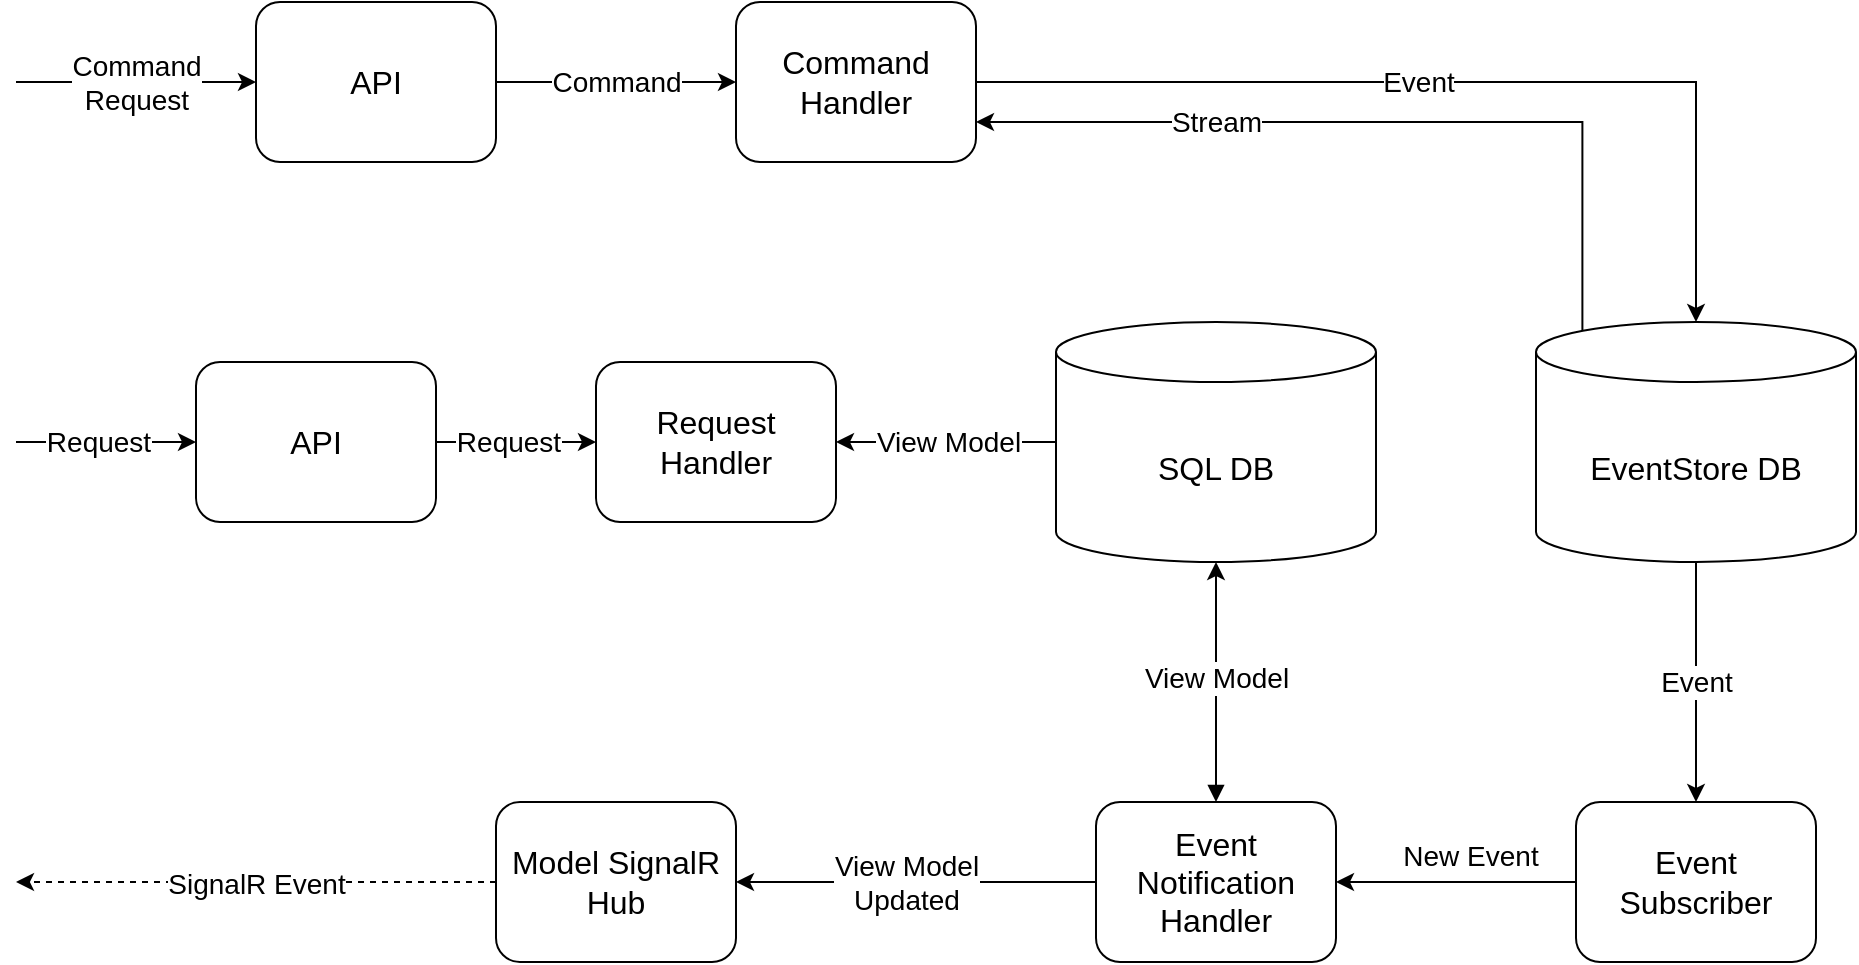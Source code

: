<mxfile version="21.2.1" type="google" pages="2">
  <diagram name="General Architecture" id="VemqHXC9mp9VFTAhGwYH">
    <mxGraphModel dx="1434" dy="796" grid="1" gridSize="10" guides="1" tooltips="1" connect="1" arrows="1" fold="1" page="1" pageScale="1" pageWidth="1169" pageHeight="827" math="0" shadow="0">
      <root>
        <mxCell id="0" />
        <mxCell id="1" parent="0" />
        <mxCell id="JFWoZCtwSThTThSgcWWP-5" style="edgeStyle=orthogonalEdgeStyle;rounded=0;orthogonalLoop=1;jettySize=auto;html=1;entryX=0;entryY=0.5;entryDx=0;entryDy=0;" parent="1" source="JFWoZCtwSThTThSgcWWP-1" target="JFWoZCtwSThTThSgcWWP-4" edge="1">
          <mxGeometry relative="1" as="geometry" />
        </mxCell>
        <mxCell id="JFWoZCtwSThTThSgcWWP-6" value="Command" style="edgeLabel;html=1;align=center;verticalAlign=middle;resizable=0;points=[];fontSize=14;" parent="JFWoZCtwSThTThSgcWWP-5" connectable="0" vertex="1">
          <mxGeometry x="-0.272" relative="1" as="geometry">
            <mxPoint x="16" as="offset" />
          </mxGeometry>
        </mxCell>
        <mxCell id="JFWoZCtwSThTThSgcWWP-1" value="API" style="rounded=1;whiteSpace=wrap;html=1;fontSize=16;" parent="1" vertex="1">
          <mxGeometry x="280" y="160" width="120" height="80" as="geometry" />
        </mxCell>
        <mxCell id="JFWoZCtwSThTThSgcWWP-2" value="" style="endArrow=classic;html=1;rounded=0;entryX=0;entryY=0.5;entryDx=0;entryDy=0;" parent="1" target="JFWoZCtwSThTThSgcWWP-1" edge="1">
          <mxGeometry width="50" height="50" relative="1" as="geometry">
            <mxPoint x="160" y="200" as="sourcePoint" />
            <mxPoint x="170" y="150" as="targetPoint" />
          </mxGeometry>
        </mxCell>
        <mxCell id="JFWoZCtwSThTThSgcWWP-3" value="Command&lt;br&gt;Request" style="edgeLabel;html=1;align=center;verticalAlign=middle;resizable=0;points=[];fontSize=14;" parent="JFWoZCtwSThTThSgcWWP-2" connectable="0" vertex="1">
          <mxGeometry x="-0.138" relative="1" as="geometry">
            <mxPoint x="8" as="offset" />
          </mxGeometry>
        </mxCell>
        <mxCell id="JFWoZCtwSThTThSgcWWP-8" style="edgeStyle=orthogonalEdgeStyle;rounded=0;orthogonalLoop=1;jettySize=auto;html=1;" parent="1" source="JFWoZCtwSThTThSgcWWP-4" target="JFWoZCtwSThTThSgcWWP-7" edge="1">
          <mxGeometry relative="1" as="geometry" />
        </mxCell>
        <mxCell id="JFWoZCtwSThTThSgcWWP-9" value="Event" style="edgeLabel;html=1;align=center;verticalAlign=middle;resizable=0;points=[];fontSize=14;" parent="JFWoZCtwSThTThSgcWWP-8" connectable="0" vertex="1">
          <mxGeometry x="-0.04" y="-1" relative="1" as="geometry">
            <mxPoint x="-10" y="-1" as="offset" />
          </mxGeometry>
        </mxCell>
        <mxCell id="JFWoZCtwSThTThSgcWWP-4" value="Command Handler" style="rounded=1;whiteSpace=wrap;html=1;fontSize=16;" parent="1" vertex="1">
          <mxGeometry x="520" y="160" width="120" height="80" as="geometry" />
        </mxCell>
        <mxCell id="JFWoZCtwSThTThSgcWWP-11" style="edgeStyle=orthogonalEdgeStyle;rounded=0;orthogonalLoop=1;jettySize=auto;html=1;entryX=0.5;entryY=0;entryDx=0;entryDy=0;fontSize=14;exitX=0.5;exitY=1;exitDx=0;exitDy=0;exitPerimeter=0;" parent="1" source="JFWoZCtwSThTThSgcWWP-7" target="JFWoZCtwSThTThSgcWWP-10" edge="1">
          <mxGeometry relative="1" as="geometry" />
        </mxCell>
        <mxCell id="JFWoZCtwSThTThSgcWWP-12" value="Event" style="edgeLabel;html=1;align=center;verticalAlign=middle;resizable=0;points=[];fontSize=14;" parent="JFWoZCtwSThTThSgcWWP-11" connectable="0" vertex="1">
          <mxGeometry x="-0.05" relative="1" as="geometry">
            <mxPoint y="3" as="offset" />
          </mxGeometry>
        </mxCell>
        <mxCell id="5F4dqIV8CcePtzka4CAQ-1" style="edgeStyle=orthogonalEdgeStyle;rounded=0;jumpStyle=arc;orthogonalLoop=1;jettySize=auto;html=1;exitX=0.145;exitY=0;exitDx=0;exitDy=4.35;exitPerimeter=0;entryX=1;entryY=0.75;entryDx=0;entryDy=0;fontSize=14;startArrow=none;startFill=0;" parent="1" source="JFWoZCtwSThTThSgcWWP-7" target="JFWoZCtwSThTThSgcWWP-4" edge="1">
          <mxGeometry relative="1" as="geometry">
            <Array as="points">
              <mxPoint x="943" y="220" />
            </Array>
          </mxGeometry>
        </mxCell>
        <mxCell id="5F4dqIV8CcePtzka4CAQ-2" value="Stream" style="edgeLabel;html=1;align=center;verticalAlign=middle;resizable=0;points=[];fontSize=14;" parent="5F4dqIV8CcePtzka4CAQ-1" connectable="0" vertex="1">
          <mxGeometry x="0.431" y="-2" relative="1" as="geometry">
            <mxPoint x="4" y="2" as="offset" />
          </mxGeometry>
        </mxCell>
        <mxCell id="JFWoZCtwSThTThSgcWWP-7" value="EventStore DB" style="shape=cylinder3;whiteSpace=wrap;html=1;boundedLbl=1;backgroundOutline=1;size=15;fontSize=16;" parent="1" vertex="1">
          <mxGeometry x="920" y="320" width="160" height="120" as="geometry" />
        </mxCell>
        <mxCell id="JFWoZCtwSThTThSgcWWP-16" style="edgeStyle=orthogonalEdgeStyle;rounded=0;orthogonalLoop=1;jettySize=auto;html=1;entryX=1;entryY=0.5;entryDx=0;entryDy=0;fontSize=14;" parent="1" source="JFWoZCtwSThTThSgcWWP-10" target="JFWoZCtwSThTThSgcWWP-13" edge="1">
          <mxGeometry relative="1" as="geometry" />
        </mxCell>
        <mxCell id="JFWoZCtwSThTThSgcWWP-21" value="New Event" style="edgeLabel;html=1;align=center;verticalAlign=middle;resizable=0;points=[];fontSize=14;" parent="JFWoZCtwSThTThSgcWWP-16" connectable="0" vertex="1">
          <mxGeometry x="-0.108" relative="1" as="geometry">
            <mxPoint y="-13" as="offset" />
          </mxGeometry>
        </mxCell>
        <mxCell id="JFWoZCtwSThTThSgcWWP-10" value="Event Subscriber" style="rounded=1;whiteSpace=wrap;html=1;fontSize=16;" parent="1" vertex="1">
          <mxGeometry x="940" y="560" width="120" height="80" as="geometry" />
        </mxCell>
        <mxCell id="JFWoZCtwSThTThSgcWWP-19" style="edgeStyle=orthogonalEdgeStyle;rounded=0;orthogonalLoop=1;jettySize=auto;html=1;entryX=0.5;entryY=1;entryDx=0;entryDy=0;entryPerimeter=0;fontSize=14;startArrow=block;startFill=1;" parent="1" source="JFWoZCtwSThTThSgcWWP-13" target="JFWoZCtwSThTThSgcWWP-18" edge="1">
          <mxGeometry relative="1" as="geometry" />
        </mxCell>
        <mxCell id="JFWoZCtwSThTThSgcWWP-20" value="View Model" style="edgeLabel;html=1;align=center;verticalAlign=middle;resizable=0;points=[];fontSize=14;" parent="JFWoZCtwSThTThSgcWWP-19" connectable="0" vertex="1">
          <mxGeometry x="-0.3" y="4" relative="1" as="geometry">
            <mxPoint x="4" y="-20" as="offset" />
          </mxGeometry>
        </mxCell>
        <mxCell id="JFWoZCtwSThTThSgcWWP-23" style="edgeStyle=orthogonalEdgeStyle;rounded=0;orthogonalLoop=1;jettySize=auto;html=1;entryX=1;entryY=0.5;entryDx=0;entryDy=0;fontSize=14;startArrow=none;startFill=0;exitX=0;exitY=0.5;exitDx=0;exitDy=0;" parent="1" source="JFWoZCtwSThTThSgcWWP-13" target="JFWoZCtwSThTThSgcWWP-22" edge="1">
          <mxGeometry relative="1" as="geometry" />
        </mxCell>
        <mxCell id="JFWoZCtwSThTThSgcWWP-24" value="View Model&lt;br&gt;Updated" style="edgeLabel;html=1;align=center;verticalAlign=middle;resizable=0;points=[];fontSize=14;" parent="JFWoZCtwSThTThSgcWWP-23" connectable="0" vertex="1">
          <mxGeometry x="0.167" y="1" relative="1" as="geometry">
            <mxPoint x="10" y="-1" as="offset" />
          </mxGeometry>
        </mxCell>
        <mxCell id="JFWoZCtwSThTThSgcWWP-13" value="Event Notification Handler" style="rounded=1;whiteSpace=wrap;html=1;fontSize=16;" parent="1" vertex="1">
          <mxGeometry x="700" y="560" width="120" height="80" as="geometry" />
        </mxCell>
        <mxCell id="JFWoZCtwSThTThSgcWWP-31" style="edgeStyle=orthogonalEdgeStyle;rounded=0;orthogonalLoop=1;jettySize=auto;html=1;entryX=1;entryY=0.5;entryDx=0;entryDy=0;fontSize=14;startArrow=none;startFill=0;" parent="1" source="JFWoZCtwSThTThSgcWWP-18" target="JFWoZCtwSThTThSgcWWP-28" edge="1">
          <mxGeometry relative="1" as="geometry" />
        </mxCell>
        <mxCell id="JFWoZCtwSThTThSgcWWP-34" value="View Model" style="edgeLabel;html=1;align=center;verticalAlign=middle;resizable=0;points=[];fontSize=14;" parent="JFWoZCtwSThTThSgcWWP-31" connectable="0" vertex="1">
          <mxGeometry x="-0.24" y="1" relative="1" as="geometry">
            <mxPoint x="-12" y="-1" as="offset" />
          </mxGeometry>
        </mxCell>
        <mxCell id="JFWoZCtwSThTThSgcWWP-18" value="SQL DB" style="shape=cylinder3;whiteSpace=wrap;html=1;boundedLbl=1;backgroundOutline=1;size=15;fontSize=16;" parent="1" vertex="1">
          <mxGeometry x="680" y="320" width="160" height="120" as="geometry" />
        </mxCell>
        <mxCell id="JFWoZCtwSThTThSgcWWP-25" style="edgeStyle=orthogonalEdgeStyle;rounded=0;orthogonalLoop=1;jettySize=auto;html=1;exitX=0;exitY=0.5;exitDx=0;exitDy=0;fontSize=14;startArrow=none;startFill=0;dashed=1;" parent="1" source="JFWoZCtwSThTThSgcWWP-22" edge="1">
          <mxGeometry relative="1" as="geometry">
            <mxPoint x="160" y="600" as="targetPoint" />
          </mxGeometry>
        </mxCell>
        <mxCell id="JFWoZCtwSThTThSgcWWP-26" value="SignalR Event" style="edgeLabel;html=1;align=center;verticalAlign=middle;resizable=0;points=[];fontSize=14;" parent="JFWoZCtwSThTThSgcWWP-25" connectable="0" vertex="1">
          <mxGeometry x="0.142" y="3" relative="1" as="geometry">
            <mxPoint x="17" y="-3" as="offset" />
          </mxGeometry>
        </mxCell>
        <mxCell id="JFWoZCtwSThTThSgcWWP-22" value="Model SignalR Hub" style="rounded=1;whiteSpace=wrap;html=1;fontSize=16;" parent="1" vertex="1">
          <mxGeometry x="400" y="560" width="120" height="80" as="geometry" />
        </mxCell>
        <mxCell id="JFWoZCtwSThTThSgcWWP-30" style="edgeStyle=orthogonalEdgeStyle;rounded=0;orthogonalLoop=1;jettySize=auto;html=1;entryX=0;entryY=0.5;entryDx=0;entryDy=0;fontSize=14;startArrow=none;startFill=0;" parent="1" source="JFWoZCtwSThTThSgcWWP-27" target="JFWoZCtwSThTThSgcWWP-28" edge="1">
          <mxGeometry relative="1" as="geometry" />
        </mxCell>
        <mxCell id="JFWoZCtwSThTThSgcWWP-32" value="Request" style="edgeLabel;html=1;align=center;verticalAlign=middle;resizable=0;points=[];fontSize=14;" parent="JFWoZCtwSThTThSgcWWP-30" connectable="0" vertex="1">
          <mxGeometry x="-0.25" y="1" relative="1" as="geometry">
            <mxPoint x="6" y="1" as="offset" />
          </mxGeometry>
        </mxCell>
        <mxCell id="JFWoZCtwSThTThSgcWWP-27" value="API" style="rounded=1;whiteSpace=wrap;html=1;fontSize=16;" parent="1" vertex="1">
          <mxGeometry x="250" y="340" width="120" height="80" as="geometry" />
        </mxCell>
        <mxCell id="JFWoZCtwSThTThSgcWWP-28" value="Request Handler" style="rounded=1;whiteSpace=wrap;html=1;fontSize=16;" parent="1" vertex="1">
          <mxGeometry x="450" y="340" width="120" height="80" as="geometry" />
        </mxCell>
        <mxCell id="JFWoZCtwSThTThSgcWWP-29" value="" style="endArrow=classic;html=1;rounded=0;fontSize=14;entryX=0;entryY=0.5;entryDx=0;entryDy=0;" parent="1" target="JFWoZCtwSThTThSgcWWP-27" edge="1">
          <mxGeometry width="50" height="50" relative="1" as="geometry">
            <mxPoint x="160" y="380" as="sourcePoint" />
            <mxPoint x="210" y="330" as="targetPoint" />
          </mxGeometry>
        </mxCell>
        <mxCell id="JFWoZCtwSThTThSgcWWP-33" value="Request" style="edgeLabel;html=1;align=center;verticalAlign=middle;resizable=0;points=[];fontSize=14;" parent="JFWoZCtwSThTThSgcWWP-29" connectable="0" vertex="1">
          <mxGeometry x="-0.46" y="-1" relative="1" as="geometry">
            <mxPoint x="16" y="-1" as="offset" />
          </mxGeometry>
        </mxCell>
      </root>
    </mxGraphModel>
  </diagram>
  <diagram id="Io8_VM2efkL7NjKgqrT-" name="Open Ledger Example">
    <mxGraphModel dx="1434" dy="796" grid="1" gridSize="10" guides="1" tooltips="1" connect="1" arrows="1" fold="1" page="1" pageScale="1" pageWidth="1169" pageHeight="827" math="0" shadow="0">
      <root>
        <mxCell id="0" />
        <mxCell id="1" parent="0" />
        <mxCell id="YdJ3yyIowttMdL26TW5T-33" style="edgeStyle=orthogonalEdgeStyle;rounded=0;orthogonalLoop=1;jettySize=auto;html=1;entryX=1;entryY=0.5;entryDx=0;entryDy=0;fontSize=14;startArrow=none;startFill=0;" parent="1" source="YdJ3yyIowttMdL26TW5T-14" target="YdJ3yyIowttMdL26TW5T-32" edge="1">
          <mxGeometry relative="1" as="geometry">
            <Array as="points">
              <mxPoint x="780" y="480" />
              <mxPoint x="780" y="600" />
            </Array>
          </mxGeometry>
        </mxCell>
        <mxCell id="YdJ3yyIowttMdL26TW5T-1" style="edgeStyle=orthogonalEdgeStyle;rounded=0;orthogonalLoop=1;jettySize=auto;html=1;entryX=0;entryY=0.5;entryDx=0;entryDy=0;" parent="1" source="YdJ3yyIowttMdL26TW5T-3" target="YdJ3yyIowttMdL26TW5T-8" edge="1">
          <mxGeometry relative="1" as="geometry" />
        </mxCell>
        <mxCell id="YdJ3yyIowttMdL26TW5T-2" value="OpenLedger" style="edgeLabel;html=1;align=center;verticalAlign=middle;resizable=0;points=[];fontSize=14;" parent="YdJ3yyIowttMdL26TW5T-1" connectable="0" vertex="1">
          <mxGeometry x="-0.272" relative="1" as="geometry">
            <mxPoint x="16" as="offset" />
          </mxGeometry>
        </mxCell>
        <mxCell id="YdJ3yyIowttMdL26TW5T-3" value="API" style="rounded=1;whiteSpace=wrap;html=1;fontSize=16;" parent="1" vertex="1">
          <mxGeometry x="280" y="80" width="120" height="80" as="geometry" />
        </mxCell>
        <mxCell id="YdJ3yyIowttMdL26TW5T-4" value="" style="endArrow=classic;html=1;rounded=0;entryX=0;entryY=0.5;entryDx=0;entryDy=0;" parent="1" target="YdJ3yyIowttMdL26TW5T-3" edge="1">
          <mxGeometry width="50" height="50" relative="1" as="geometry">
            <mxPoint x="120" y="120" as="sourcePoint" />
            <mxPoint x="130" y="70" as="targetPoint" />
          </mxGeometry>
        </mxCell>
        <mxCell id="YdJ3yyIowttMdL26TW5T-5" value="POST /api/ledger" style="edgeLabel;html=1;align=center;verticalAlign=middle;resizable=0;points=[];fontSize=14;" parent="YdJ3yyIowttMdL26TW5T-4" connectable="0" vertex="1">
          <mxGeometry x="-0.138" relative="1" as="geometry">
            <mxPoint x="8" as="offset" />
          </mxGeometry>
        </mxCell>
        <mxCell id="YdJ3yyIowttMdL26TW5T-6" style="edgeStyle=orthogonalEdgeStyle;rounded=0;orthogonalLoop=1;jettySize=auto;html=1;" parent="1" source="YdJ3yyIowttMdL26TW5T-8" target="YdJ3yyIowttMdL26TW5T-11" edge="1">
          <mxGeometry relative="1" as="geometry" />
        </mxCell>
        <mxCell id="YdJ3yyIowttMdL26TW5T-7" value="LedgerOpened Event" style="edgeLabel;html=1;align=center;verticalAlign=middle;resizable=0;points=[];fontSize=14;" parent="YdJ3yyIowttMdL26TW5T-6" connectable="0" vertex="1">
          <mxGeometry x="-0.04" y="-1" relative="1" as="geometry">
            <mxPoint x="-36" y="-1" as="offset" />
          </mxGeometry>
        </mxCell>
        <mxCell id="YdJ3yyIowttMdL26TW5T-8" value="OpenLedger Handler" style="rounded=1;whiteSpace=wrap;html=1;fontSize=16;" parent="1" vertex="1">
          <mxGeometry x="580" y="80" width="120" height="80" as="geometry" />
        </mxCell>
        <mxCell id="YdJ3yyIowttMdL26TW5T-9" style="edgeStyle=orthogonalEdgeStyle;rounded=0;orthogonalLoop=1;jettySize=auto;html=1;entryX=0.5;entryY=0;entryDx=0;entryDy=0;fontSize=14;exitX=0.5;exitY=1;exitDx=0;exitDy=0;exitPerimeter=0;" parent="1" source="YdJ3yyIowttMdL26TW5T-11" target="YdJ3yyIowttMdL26TW5T-14" edge="1">
          <mxGeometry relative="1" as="geometry" />
        </mxCell>
        <mxCell id="YdJ3yyIowttMdL26TW5T-10" value="LedgerOpened Event" style="edgeLabel;html=1;align=center;verticalAlign=middle;resizable=0;points=[];fontSize=14;" parent="YdJ3yyIowttMdL26TW5T-9" connectable="0" vertex="1">
          <mxGeometry x="-0.05" relative="1" as="geometry">
            <mxPoint y="3" as="offset" />
          </mxGeometry>
        </mxCell>
        <mxCell id="Mynx70v0JcJTmqX8VNOq-1" style="edgeStyle=orthogonalEdgeStyle;rounded=0;jumpStyle=arc;orthogonalLoop=1;jettySize=auto;html=1;entryX=0.5;entryY=1;entryDx=0;entryDy=0;fontSize=14;startArrow=none;startFill=0;" parent="1" source="YdJ3yyIowttMdL26TW5T-11" target="YdJ3yyIowttMdL26TW5T-8" edge="1">
          <mxGeometry relative="1" as="geometry" />
        </mxCell>
        <mxCell id="Mynx70v0JcJTmqX8VNOq-2" value="Ledger Stream" style="edgeLabel;html=1;align=center;verticalAlign=middle;resizable=0;points=[];fontSize=14;" parent="Mynx70v0JcJTmqX8VNOq-1" connectable="0" vertex="1">
          <mxGeometry x="-0.018" y="-1" relative="1" as="geometry">
            <mxPoint x="47" y="1" as="offset" />
          </mxGeometry>
        </mxCell>
        <mxCell id="YdJ3yyIowttMdL26TW5T-11" value="EventStore DB" style="shape=cylinder3;whiteSpace=wrap;html=1;boundedLbl=1;backgroundOutline=1;size=15;fontSize=16;" parent="1" vertex="1">
          <mxGeometry x="880" y="200" width="160" height="120" as="geometry" />
        </mxCell>
        <mxCell id="YdJ3yyIowttMdL26TW5T-12" style="edgeStyle=orthogonalEdgeStyle;rounded=0;orthogonalLoop=1;jettySize=auto;html=1;entryX=1;entryY=0.5;entryDx=0;entryDy=0;fontSize=14;" parent="1" source="YdJ3yyIowttMdL26TW5T-14" target="YdJ3yyIowttMdL26TW5T-19" edge="1">
          <mxGeometry relative="1" as="geometry">
            <Array as="points">
              <mxPoint x="780" y="480" />
              <mxPoint x="780" y="400" />
            </Array>
          </mxGeometry>
        </mxCell>
        <mxCell id="YdJ3yyIowttMdL26TW5T-13" value="EventAdded&lt;br&gt;(LedgerOpened)" style="edgeLabel;html=1;align=center;verticalAlign=middle;resizable=0;points=[];fontSize=14;labelBackgroundColor=default;" parent="YdJ3yyIowttMdL26TW5T-12" connectable="0" vertex="1">
          <mxGeometry x="-0.108" relative="1" as="geometry">
            <mxPoint y="5" as="offset" />
          </mxGeometry>
        </mxCell>
        <mxCell id="YdJ3yyIowttMdL26TW5T-14" value="Event Subscriber" style="rounded=1;whiteSpace=wrap;html=1;fontSize=16;" parent="1" vertex="1">
          <mxGeometry x="900" y="440" width="120" height="80" as="geometry" />
        </mxCell>
        <mxCell id="YdJ3yyIowttMdL26TW5T-15" style="edgeStyle=orthogonalEdgeStyle;rounded=0;orthogonalLoop=1;jettySize=auto;html=1;entryX=0;entryY=0.5;entryDx=0;entryDy=0;entryPerimeter=0;fontSize=14;startArrow=classic;startFill=1;exitX=0.5;exitY=1;exitDx=0;exitDy=0;jumpStyle=arc;" parent="1" source="YdJ3yyIowttMdL26TW5T-19" target="YdJ3yyIowttMdL26TW5T-22" edge="1">
          <mxGeometry relative="1" as="geometry">
            <Array as="points">
              <mxPoint x="640" y="520" />
              <mxPoint x="840" y="520" />
              <mxPoint x="840" y="680" />
            </Array>
          </mxGeometry>
        </mxCell>
        <mxCell id="YdJ3yyIowttMdL26TW5T-16" value="Ledger View Model" style="edgeLabel;html=1;align=center;verticalAlign=middle;resizable=0;points=[];fontSize=14;" parent="YdJ3yyIowttMdL26TW5T-15" connectable="0" vertex="1">
          <mxGeometry x="-0.3" y="4" relative="1" as="geometry">
            <mxPoint x="-88" y="4" as="offset" />
          </mxGeometry>
        </mxCell>
        <mxCell id="YdJ3yyIowttMdL26TW5T-17" style="edgeStyle=orthogonalEdgeStyle;rounded=0;orthogonalLoop=1;jettySize=auto;html=1;entryX=1;entryY=0.5;entryDx=0;entryDy=0;fontSize=14;startArrow=none;startFill=0;exitX=0;exitY=0.5;exitDx=0;exitDy=0;" parent="1" source="YdJ3yyIowttMdL26TW5T-19" target="YdJ3yyIowttMdL26TW5T-25" edge="1">
          <mxGeometry relative="1" as="geometry" />
        </mxCell>
        <mxCell id="YdJ3yyIowttMdL26TW5T-18" value="Ledger&lt;br&gt;View Model&lt;br&gt;Updated" style="edgeLabel;html=1;align=center;verticalAlign=middle;resizable=0;points=[];fontSize=14;" parent="YdJ3yyIowttMdL26TW5T-17" connectable="0" vertex="1">
          <mxGeometry x="0.167" y="1" relative="1" as="geometry">
            <mxPoint x="10" y="-1" as="offset" />
          </mxGeometry>
        </mxCell>
        <mxCell id="YdJ3yyIowttMdL26TW5T-19" value="Ledger Notification Handler" style="rounded=1;whiteSpace=wrap;html=1;fontSize=16;" parent="1" vertex="1">
          <mxGeometry x="580" y="360" width="120" height="80" as="geometry" />
        </mxCell>
        <mxCell id="YdJ3yyIowttMdL26TW5T-22" value="SQL DB" style="shape=cylinder3;whiteSpace=wrap;html=1;boundedLbl=1;backgroundOutline=1;size=15;fontSize=16;" parent="1" vertex="1">
          <mxGeometry x="880" y="620" width="160" height="120" as="geometry" />
        </mxCell>
        <mxCell id="YdJ3yyIowttMdL26TW5T-23" style="edgeStyle=orthogonalEdgeStyle;rounded=0;orthogonalLoop=1;jettySize=auto;html=1;exitX=0;exitY=0.5;exitDx=0;exitDy=0;fontSize=14;startArrow=none;startFill=0;dashed=1;" parent="1" source="YdJ3yyIowttMdL26TW5T-25" edge="1">
          <mxGeometry relative="1" as="geometry">
            <mxPoint x="120" y="400" as="targetPoint" />
          </mxGeometry>
        </mxCell>
        <mxCell id="YdJ3yyIowttMdL26TW5T-24" value="SignalR Event" style="edgeLabel;html=1;align=center;verticalAlign=middle;resizable=0;points=[];fontSize=14;" parent="YdJ3yyIowttMdL26TW5T-23" connectable="0" vertex="1">
          <mxGeometry x="0.142" y="3" relative="1" as="geometry">
            <mxPoint x="17" y="-3" as="offset" />
          </mxGeometry>
        </mxCell>
        <mxCell id="YdJ3yyIowttMdL26TW5T-25" value="Ledger&lt;br&gt;SignalR Hub" style="rounded=1;whiteSpace=wrap;html=1;fontSize=16;" parent="1" vertex="1">
          <mxGeometry x="280" y="360" width="120" height="80" as="geometry" />
        </mxCell>
        <mxCell id="YdJ3yyIowttMdL26TW5T-34" style="edgeStyle=orthogonalEdgeStyle;rounded=0;orthogonalLoop=1;jettySize=auto;html=1;entryX=0;entryY=0.5;entryDx=0;entryDy=0;entryPerimeter=0;fontSize=14;startArrow=classic;startFill=1;exitX=0.5;exitY=1;exitDx=0;exitDy=0;" parent="1" source="YdJ3yyIowttMdL26TW5T-32" target="YdJ3yyIowttMdL26TW5T-22" edge="1">
          <mxGeometry relative="1" as="geometry" />
        </mxCell>
        <mxCell id="YdJ3yyIowttMdL26TW5T-35" value="Dashboard View Model" style="edgeLabel;html=1;align=center;verticalAlign=middle;resizable=0;points=[];fontSize=14;" parent="YdJ3yyIowttMdL26TW5T-34" connectable="0" vertex="1">
          <mxGeometry x="0.071" y="1" relative="1" as="geometry">
            <mxPoint x="-10" y="1" as="offset" />
          </mxGeometry>
        </mxCell>
        <mxCell id="YdJ3yyIowttMdL26TW5T-39" style="edgeStyle=orthogonalEdgeStyle;rounded=0;jumpStyle=arc;orthogonalLoop=1;jettySize=auto;html=1;entryX=1;entryY=0.5;entryDx=0;entryDy=0;fontSize=14;startArrow=classic;startFill=1;" parent="1" source="YdJ3yyIowttMdL26TW5T-32" target="YdJ3yyIowttMdL26TW5T-38" edge="1">
          <mxGeometry relative="1" as="geometry" />
        </mxCell>
        <mxCell id="YdJ3yyIowttMdL26TW5T-40" value="Dashboard&lt;br&gt;View Model&lt;br&gt;Updated" style="edgeLabel;html=1;align=center;verticalAlign=middle;resizable=0;points=[];fontSize=14;" parent="YdJ3yyIowttMdL26TW5T-39" connectable="0" vertex="1">
          <mxGeometry x="0.211" relative="1" as="geometry">
            <mxPoint x="19" as="offset" />
          </mxGeometry>
        </mxCell>
        <mxCell id="YdJ3yyIowttMdL26TW5T-32" value="Dashboard Notification Handler" style="rounded=1;whiteSpace=wrap;html=1;fontSize=16;" parent="1" vertex="1">
          <mxGeometry x="580" y="560" width="120" height="80" as="geometry" />
        </mxCell>
        <mxCell id="YdJ3yyIowttMdL26TW5T-36" style="edgeStyle=orthogonalEdgeStyle;rounded=0;orthogonalLoop=1;jettySize=auto;html=1;exitX=0;exitY=0.5;exitDx=0;exitDy=0;fontSize=14;startArrow=none;startFill=0;dashed=1;" parent="1" source="YdJ3yyIowttMdL26TW5T-38" edge="1">
          <mxGeometry relative="1" as="geometry">
            <mxPoint x="120" y="600" as="targetPoint" />
          </mxGeometry>
        </mxCell>
        <mxCell id="YdJ3yyIowttMdL26TW5T-37" value="SignalR Event" style="edgeLabel;html=1;align=center;verticalAlign=middle;resizable=0;points=[];fontSize=14;" parent="YdJ3yyIowttMdL26TW5T-36" connectable="0" vertex="1">
          <mxGeometry x="0.142" y="3" relative="1" as="geometry">
            <mxPoint x="17" y="-3" as="offset" />
          </mxGeometry>
        </mxCell>
        <mxCell id="YdJ3yyIowttMdL26TW5T-38" value="Dashboard&lt;br&gt;SignalR Hub" style="rounded=1;whiteSpace=wrap;html=1;fontSize=16;" parent="1" vertex="1">
          <mxGeometry x="280" y="560" width="120" height="80" as="geometry" />
        </mxCell>
      </root>
    </mxGraphModel>
  </diagram>
</mxfile>
